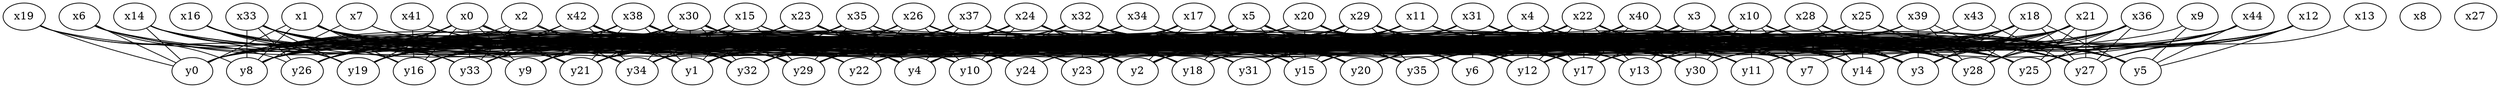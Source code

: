 strict graph grafo_45_36 {
	"x5";
	"x40";
	"x31";
	"x0";
	"x11";
	"x23";
	"x21";
	"x18";
	"x36";
	"x26";
	"x28";
	"x3";
	"x42";
	"x10";
	"x30";
	"x29";
	"x6";
	"x8";
	"x32";
	"x39";
	"x24";
	"x1";
	"x12";
	"x44";
	"x14";
	"x17";
	"x25";
	"x20";
	"x19";
	"x35";
	"x34";
	"x43";
	"x33";
	"x4";
	"x22";
	"x27";
	"x2";
	"x38";
	"x16";
	"x41";
	"x37";
	"x9";
	"x7";
	"x13";
	"x15";
	"y19";
	"y8";
	"y10";
	"y33";
	"y3";
	"y22";
	"y29";
	"y13";
	"y15";
	"y6";
	"y25";
	"y0";
	"y24";
	"y2";
	"y31";
	"y35";
	"y14";
	"y34";
	"y20";
	"y32";
	"y11";
	"y27";
	"y1";
	"y28";
	"y9";
	"y17";
	"y30";
	"y18";
	"y26";
	"y12";
	"y7";
	"y23";
	"y21";
	"y4";
	"y5";
	"y16";

	"x5" -- "y4";
	"x5" -- "y15";
	"x5" -- "y35";
	"x5" -- "y7";
	"x5" -- "y29";
	"x5" -- "y28";
	"x5" -- "y11";
	"x5" -- "y33";
	"x5" -- "y14";
	"x5" -- "y22";
	"x5" -- "y18";
	"x5" -- "y20";
	"x5" -- "y0";
	"x5" -- "y12";
	"x5" -- "y3";
	"x5" -- "y34";
	"x5" -- "y17";
	"x5" -- "y23";
	"x5" -- "y16";
	"x5" -- "y2";
	"x5" -- "y10";
	"x5" -- "y19";
	"x5" -- "y13";
	"x40" -- "y33";
	"x40" -- "y28";
	"x40" -- "y3";
	"x40" -- "y15";
	"x40" -- "y16";
	"x40" -- "y18";
	"x40" -- "y17";
	"x40" -- "y35";
	"x40" -- "y20";
	"x40" -- "y2";
	"x40" -- "y10";
	"x40" -- "y1";
	"x40" -- "y14";
	"x40" -- "y31";
	"x40" -- "y5";
	"x40" -- "y29";
	"x40" -- "y21";
	"x40" -- "y7";
	"x40" -- "y12";
	"x31" -- "y10";
	"x31" -- "y4";
	"x31" -- "y27";
	"x31" -- "y17";
	"x31" -- "y15";
	"x31" -- "y25";
	"x31" -- "y6";
	"x31" -- "y30";
	"x31" -- "y11";
	"x31" -- "y19";
	"x31" -- "y16";
	"x31" -- "y28";
	"x31" -- "y18";
	"x31" -- "y34";
	"x31" -- "y23";
	"x31" -- "y9";
	"x0" -- "y15";
	"x0" -- "y0";
	"x0" -- "y26";
	"x0" -- "y18";
	"x0" -- "y17";
	"x0" -- "y19";
	"x0" -- "y13";
	"x0" -- "y16";
	"x0" -- "y35";
	"x0" -- "y9";
	"x0" -- "y29";
	"x0" -- "y2";
	"x0" -- "y21";
	"x0" -- "y10";
	"x0" -- "y22";
	"x0" -- "y24";
	"x0" -- "y33";
	"x0" -- "y28";
	"x0" -- "y8";
	"x0" -- "y20";
	"x11" -- "y25";
	"x11" -- "y29";
	"x11" -- "y14";
	"x11" -- "y5";
	"x11" -- "y27";
	"x11" -- "y28";
	"x11" -- "y24";
	"x11" -- "y33";
	"x11" -- "y10";
	"x11" -- "y31";
	"x11" -- "y16";
	"x11" -- "y13";
	"x11" -- "y34";
	"x11" -- "y1";
	"x11" -- "y19";
	"x11" -- "y30";
	"x11" -- "y4";
	"x11" -- "y11";
	"x11" -- "y9";
	"x23" -- "y18";
	"x23" -- "y21";
	"x23" -- "y1";
	"x23" -- "y26";
	"x23" -- "y28";
	"x23" -- "y11";
	"x23" -- "y35";
	"x23" -- "y10";
	"x23" -- "y0";
	"x23" -- "y15";
	"x23" -- "y19";
	"x23" -- "y30";
	"x23" -- "y23";
	"x23" -- "y4";
	"x21" -- "y23";
	"x21" -- "y29";
	"x21" -- "y3";
	"x21" -- "y11";
	"x21" -- "y13";
	"x21" -- "y7";
	"x21" -- "y25";
	"x21" -- "y30";
	"x21" -- "y28";
	"x21" -- "y35";
	"x21" -- "y10";
	"x21" -- "y20";
	"x21" -- "y17";
	"x21" -- "y27";
	"x21" -- "y1";
	"x21" -- "y8";
	"x18" -- "y33";
	"x18" -- "y15";
	"x18" -- "y3";
	"x18" -- "y30";
	"x18" -- "y6";
	"x18" -- "y22";
	"x18" -- "y24";
	"x18" -- "y27";
	"x18" -- "y28";
	"x18" -- "y0";
	"x18" -- "y5";
	"x18" -- "y17";
	"x18" -- "y31";
	"x18" -- "y14";
	"x36" -- "y4";
	"x36" -- "y12";
	"x36" -- "y25";
	"x36" -- "y7";
	"x36" -- "y27";
	"x36" -- "y6";
	"x36" -- "y11";
	"x36" -- "y28";
	"x36" -- "y30";
	"x36" -- "y23";
	"x26" -- "y22";
	"x26" -- "y21";
	"x26" -- "y23";
	"x26" -- "y10";
	"x26" -- "y9";
	"x26" -- "y3";
	"x26" -- "y1";
	"x26" -- "y30";
	"x26" -- "y29";
	"x26" -- "y18";
	"x26" -- "y12";
	"x26" -- "y31";
	"x26" -- "y2";
	"x28" -- "y29";
	"x28" -- "y5";
	"x28" -- "y2";
	"x28" -- "y12";
	"x28" -- "y17";
	"x28" -- "y31";
	"x28" -- "y3";
	"x28" -- "y15";
	"x28" -- "y4";
	"x28" -- "y32";
	"x28" -- "y14";
	"x3" -- "y14";
	"x3" -- "y13";
	"x3" -- "y15";
	"x3" -- "y30";
	"x3" -- "y7";
	"x3" -- "y23";
	"x3" -- "y27";
	"x3" -- "y32";
	"x3" -- "y12";
	"x3" -- "y17";
	"x3" -- "y19";
	"x3" -- "y33";
	"x3" -- "y9";
	"x42" -- "y1";
	"x42" -- "y4";
	"x42" -- "y23";
	"x42" -- "y24";
	"x42" -- "y14";
	"x42" -- "y33";
	"x42" -- "y34";
	"x42" -- "y10";
	"x42" -- "y11";
	"x42" -- "y19";
	"x42" -- "y32";
	"x42" -- "y16";
	"x42" -- "y12";
	"x10" -- "y11";
	"x10" -- "y19";
	"x10" -- "y28";
	"x10" -- "y3";
	"x10" -- "y26";
	"x10" -- "y10";
	"x10" -- "y18";
	"x10" -- "y27";
	"x10" -- "y29";
	"x10" -- "y23";
	"x10" -- "y21";
	"x10" -- "y14";
	"x10" -- "y13";
	"x10" -- "y22";
	"x10" -- "y24";
	"x10" -- "y7";
	"x10" -- "y30";
	"x30" -- "y29";
	"x30" -- "y30";
	"x30" -- "y1";
	"x30" -- "y23";
	"x30" -- "y16";
	"x30" -- "y13";
	"x30" -- "y12";
	"x30" -- "y21";
	"x30" -- "y32";
	"x30" -- "y10";
	"x30" -- "y19";
	"x30" -- "y27";
	"x30" -- "y9";
	"x30" -- "y6";
	"x30" -- "y2";
	"x30" -- "y3";
	"x30" -- "y8";
	"x30" -- "y17";
	"x30" -- "y26";
	"x30" -- "y4";
	"x30" -- "y22";
	"x30" -- "y0";
	"x30" -- "y24";
	"x30" -- "y15";
	"x30" -- "y34";
	"x30" -- "y7";
	"x29" -- "y16";
	"x29" -- "y6";
	"x29" -- "y29";
	"x29" -- "y12";
	"x29" -- "y35";
	"x29" -- "y9";
	"x29" -- "y11";
	"x29" -- "y5";
	"x29" -- "y10";
	"x29" -- "y8";
	"x29" -- "y31";
	"x29" -- "y17";
	"x29" -- "y23";
	"x29" -- "y21";
	"x29" -- "y15";
	"x29" -- "y30";
	"x29" -- "y28";
	"x29" -- "y27";
	"x29" -- "y1";
	"x29" -- "y2";
	"x29" -- "y19";
	"x6" -- "y8";
	"x6" -- "y1";
	"x6" -- "y0";
	"x6" -- "y33";
	"x6" -- "y29";
	"x6" -- "y12";
	"x32" -- "y27";
	"x32" -- "y18";
	"x32" -- "y20";
	"x32" -- "y12";
	"x32" -- "y28";
	"x32" -- "y19";
	"x32" -- "y30";
	"x32" -- "y16";
	"x32" -- "y25";
	"x32" -- "y33";
	"x32" -- "y7";
	"x32" -- "y1";
	"x32" -- "y17";
	"x32" -- "y10";
	"x32" -- "y34";
	"x32" -- "y5";
	"x32" -- "y0";
	"x32" -- "y21";
	"x32" -- "y11";
	"x32" -- "y23";
	"x32" -- "y8";
	"x32" -- "y31";
	"x32" -- "y26";
	"x32" -- "y32";
	"x39" -- "y20";
	"x39" -- "y12";
	"x39" -- "y3";
	"x39" -- "y32";
	"x39" -- "y25";
	"x39" -- "y28";
	"x39" -- "y13";
	"x39" -- "y4";
	"x39" -- "y15";
	"x39" -- "y10";
	"x39" -- "y18";
	"x24" -- "y1";
	"x24" -- "y30";
	"x24" -- "y9";
	"x24" -- "y14";
	"x24" -- "y21";
	"x24" -- "y35";
	"x24" -- "y13";
	"x24" -- "y17";
	"x24" -- "y0";
	"x24" -- "y6";
	"x24" -- "y2";
	"x24" -- "y18";
	"x24" -- "y15";
	"x24" -- "y8";
	"x24" -- "y4";
	"x24" -- "y31";
	"x24" -- "y28";
	"x24" -- "y27";
	"x24" -- "y16";
	"x24" -- "y10";
	"x24" -- "y26";
	"x24" -- "y12";
	"x24" -- "y22";
	"x1" -- "y32";
	"x1" -- "y33";
	"x1" -- "y34";
	"x1" -- "y31";
	"x1" -- "y14";
	"x1" -- "y29";
	"x1" -- "y0";
	"x1" -- "y10";
	"x1" -- "y21";
	"x1" -- "y25";
	"x1" -- "y8";
	"x1" -- "y15";
	"x1" -- "y9";
	"x1" -- "y16";
	"x1" -- "y24";
	"x1" -- "y1";
	"x12" -- "y28";
	"x12" -- "y25";
	"x12" -- "y27";
	"x12" -- "y14";
	"x12" -- "y2";
	"x12" -- "y20";
	"x12" -- "y5";
	"x12" -- "y35";
	"x44" -- "y3";
	"x44" -- "y18";
	"x44" -- "y25";
	"x44" -- "y35";
	"x44" -- "y13";
	"x44" -- "y5";
	"x44" -- "y30";
	"x14" -- "y19";
	"x14" -- "y20";
	"x14" -- "y29";
	"x14" -- "y18";
	"x14" -- "y16";
	"x14" -- "y0";
	"x17" -- "y30";
	"x17" -- "y29";
	"x17" -- "y22";
	"x17" -- "y32";
	"x17" -- "y14";
	"x17" -- "y12";
	"x17" -- "y34";
	"x17" -- "y10";
	"x17" -- "y8";
	"x17" -- "y5";
	"x17" -- "y15";
	"x17" -- "y23";
	"x17" -- "y35";
	"x17" -- "y2";
	"x17" -- "y6";
	"x17" -- "y20";
	"x17" -- "y4";
	"x17" -- "y3";
	"x17" -- "y33";
	"x17" -- "y1";
	"x25" -- "y34";
	"x25" -- "y20";
	"x25" -- "y14";
	"x25" -- "y28";
	"x25" -- "y17";
	"x25" -- "y1";
	"x25" -- "y5";
	"x25" -- "y18";
	"x25" -- "y12";
	"x25" -- "y10";
	"x20" -- "y6";
	"x20" -- "y21";
	"x20" -- "y5";
	"x20" -- "y17";
	"x20" -- "y15";
	"x20" -- "y19";
	"x20" -- "y33";
	"x20" -- "y14";
	"x20" -- "y8";
	"x20" -- "y9";
	"x20" -- "y26";
	"x20" -- "y4";
	"x20" -- "y0";
	"x20" -- "y12";
	"x20" -- "y28";
	"x20" -- "y29";
	"x20" -- "y11";
	"x20" -- "y27";
	"x20" -- "y25";
	"x20" -- "y35";
	"x19" -- "y19";
	"x19" -- "y26";
	"x19" -- "y0";
	"x19" -- "y2";
	"x35" -- "y7";
	"x35" -- "y28";
	"x35" -- "y4";
	"x35" -- "y17";
	"x35" -- "y16";
	"x35" -- "y19";
	"x35" -- "y25";
	"x35" -- "y8";
	"x35" -- "y33";
	"x35" -- "y14";
	"x35" -- "y29";
	"x35" -- "y18";
	"x35" -- "y34";
	"x35" -- "y0";
	"x35" -- "y30";
	"x35" -- "y9";
	"x35" -- "y15";
	"x35" -- "y32";
	"x35" -- "y31";
	"x35" -- "y2";
	"x35" -- "y26";
	"x35" -- "y27";
	"x34" -- "y34";
	"x34" -- "y3";
	"x34" -- "y4";
	"x34" -- "y19";
	"x34" -- "y14";
	"x34" -- "y29";
	"x34" -- "y12";
	"x34" -- "y27";
	"x34" -- "y30";
	"x34" -- "y26";
	"x34" -- "y35";
	"x34" -- "y0";
	"x43" -- "y27";
	"x43" -- "y23";
	"x43" -- "y24";
	"x33" -- "y26";
	"x33" -- "y31";
	"x33" -- "y18";
	"x33" -- "y9";
	"x33" -- "y22";
	"x33" -- "y19";
	"x33" -- "y21";
	"x33" -- "y33";
	"x33" -- "y29";
	"x33" -- "y8";
	"x33" -- "y13";
	"x33" -- "y4";
	"x33" -- "y23";
	"x33" -- "y10";
	"x4" -- "y12";
	"x4" -- "y28";
	"x4" -- "y15";
	"x4" -- "y16";
	"x4" -- "y9";
	"x4" -- "y11";
	"x4" -- "y27";
	"x4" -- "y29";
	"x4" -- "y10";
	"x4" -- "y31";
	"x4" -- "y17";
	"x4" -- "y0";
	"x4" -- "y20";
	"x4" -- "y18";
	"x4" -- "y30";
	"x4" -- "y24";
	"x4" -- "y21";
	"x4" -- "y25";
	"x4" -- "y32";
	"x4" -- "y5";
	"x22" -- "y10";
	"x22" -- "y25";
	"x22" -- "y31";
	"x22" -- "y20";
	"x22" -- "y23";
	"x22" -- "y33";
	"x22" -- "y17";
	"x22" -- "y12";
	"x22" -- "y13";
	"x22" -- "y22";
	"x22" -- "y21";
	"x22" -- "y11";
	"x22" -- "y26";
	"x22" -- "y18";
	"x22" -- "y5";
	"x22" -- "y30";
	"x22" -- "y15";
	"x22" -- "y14";
	"x22" -- "y24";
	"x22" -- "y6";
	"x22" -- "y34";
	"x2" -- "y34";
	"x2" -- "y26";
	"x2" -- "y10";
	"x2" -- "y33";
	"x2" -- "y5";
	"x2" -- "y20";
	"x38" -- "y9";
	"x38" -- "y0";
	"x38" -- "y27";
	"x38" -- "y22";
	"x38" -- "y10";
	"x38" -- "y25";
	"x38" -- "y15";
	"x38" -- "y19";
	"x38" -- "y6";
	"x38" -- "y3";
	"x38" -- "y26";
	"x38" -- "y35";
	"x38" -- "y33";
	"x38" -- "y20";
	"x38" -- "y1";
	"x38" -- "y32";
	"x38" -- "y23";
	"x38" -- "y21";
	"x16" -- "y16";
	"x16" -- "y17";
	"x16" -- "y21";
	"x16" -- "y9";
	"x16" -- "y34";
	"x16" -- "y33";
	"x16" -- "y19";
	"x16" -- "y24";
	"x41" -- "y10";
	"x41" -- "y32";
	"x41" -- "y16";
	"x41" -- "y4";
	"x41" -- "y23";
	"x37" -- "y25";
	"x37" -- "y26";
	"x37" -- "y16";
	"x37" -- "y4";
	"x37" -- "y33";
	"x37" -- "y10";
	"x37" -- "y21";
	"x37" -- "y20";
	"x37" -- "y0";
	"x37" -- "y29";
	"x37" -- "y31";
	"x37" -- "y35";
	"x37" -- "y6";
	"x37" -- "y30";
	"x37" -- "y11";
	"x37" -- "y17";
	"x37" -- "y32";
	"x37" -- "y7";
	"x37" -- "y2";
	"x9" -- "y5";
	"x9" -- "y2";
	"x7" -- "y30";
	"x7" -- "y8";
	"x7" -- "y4";
	"x13" -- "y27";
	"x15" -- "y1";
	"x15" -- "y13";
	"x15" -- "y3";
	"x15" -- "y29";
	"x15" -- "y33";
	"x15" -- "y21";
	"x15" -- "y12";
	"x15" -- "y9";
	"x15" -- "y28";
	"x15" -- "y34";
	"x15" -- "y23";
	"x15" -- "y18";
	"x15" -- "y0";
	"x15" -- "y20";
}
